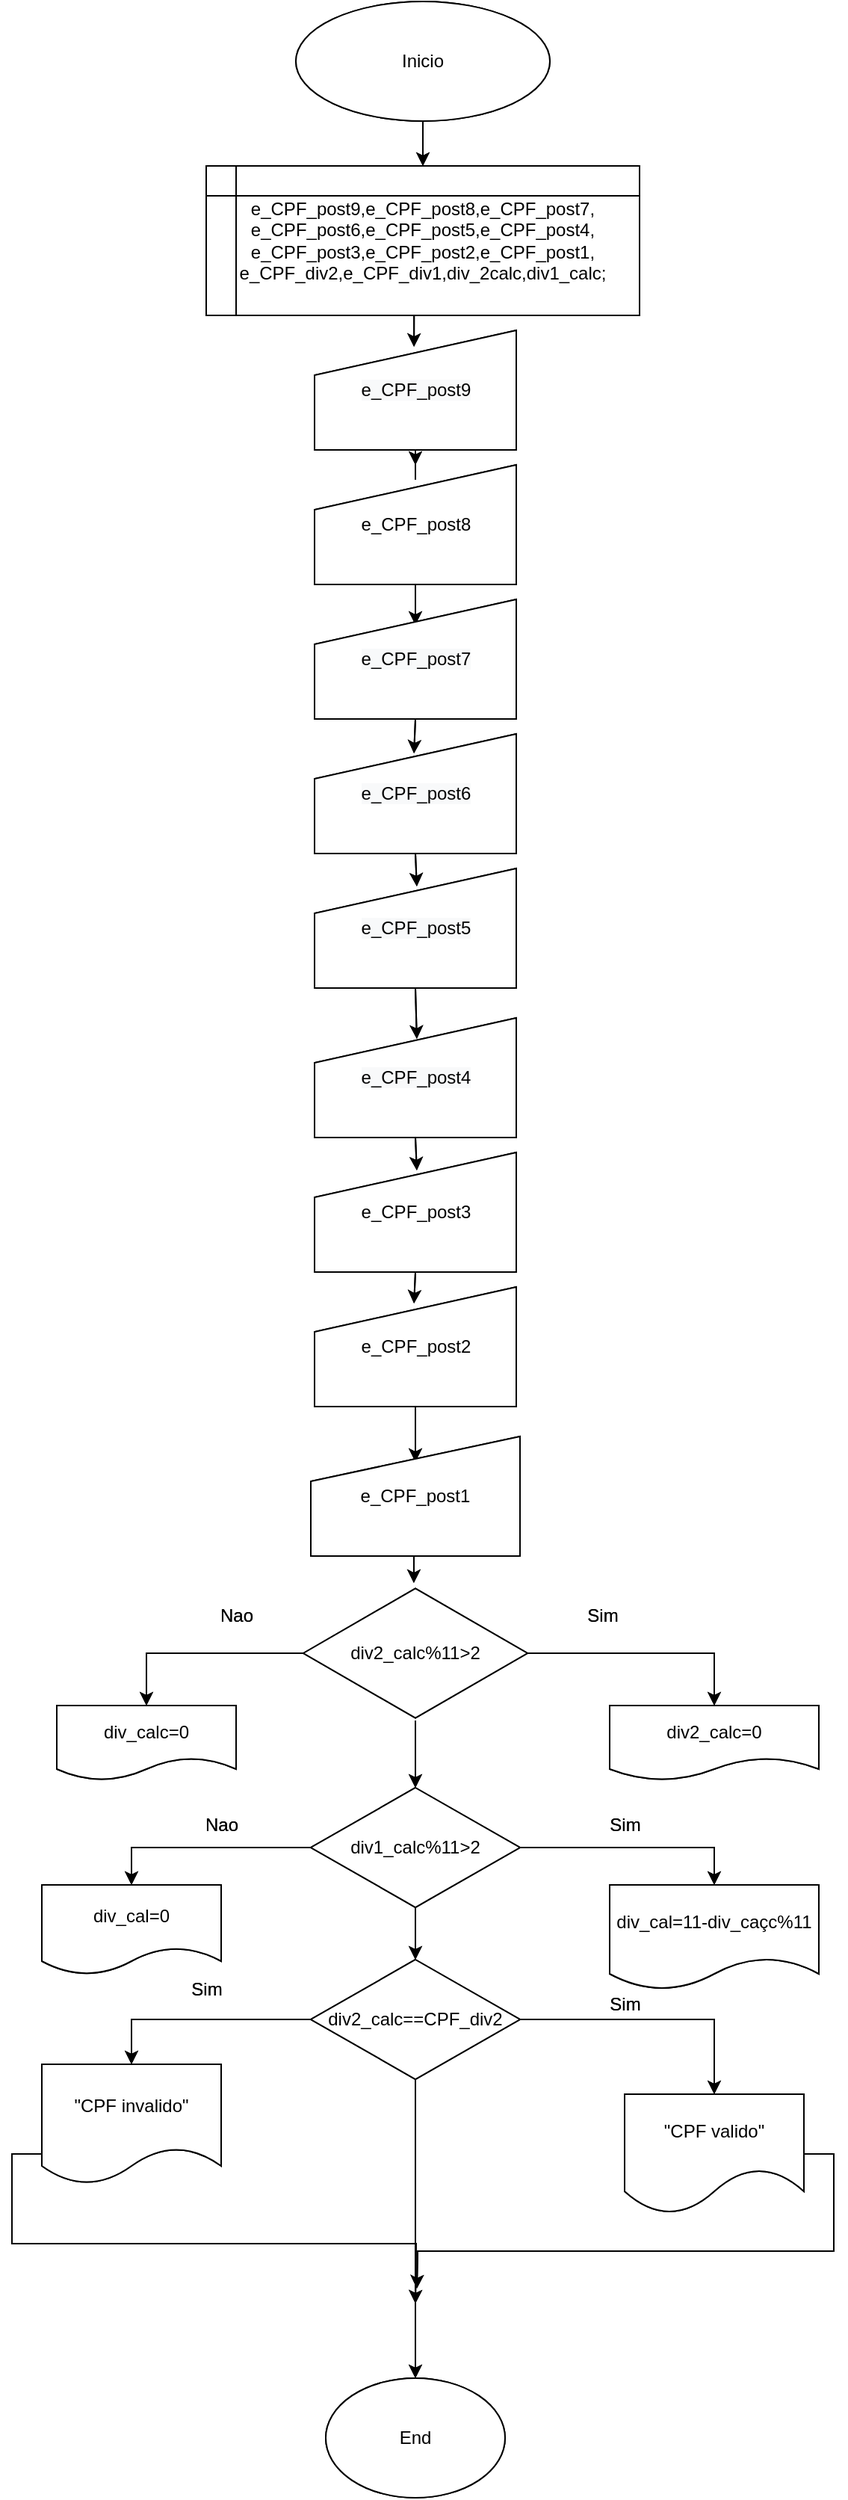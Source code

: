 <mxfile version="14.4.7" type="device"><diagram name="Page-1" id="74e2e168-ea6b-b213-b513-2b3c1d86103e"><mxGraphModel dx="1108" dy="482" grid="1" gridSize="10" guides="1" tooltips="1" connect="1" arrows="1" fold="1" page="1" pageScale="1" pageWidth="1100" pageHeight="850" background="#ffffff" math="0" shadow="0"><root><mxCell id="0"/><mxCell id="1" parent="0"/><mxCell id="WYGYA28PINHt2LacTu_C-20" style="edgeStyle=orthogonalEdgeStyle;rounded=0;orthogonalLoop=1;jettySize=auto;html=1;exitX=0.5;exitY=1;exitDx=0;exitDy=0;entryX=0.5;entryY=0;entryDx=0;entryDy=0;" parent="1" source="WYGYA28PINHt2LacTu_C-1" target="WYGYA28PINHt2LacTu_C-5" edge="1"><mxGeometry relative="1" as="geometry"/></mxCell><mxCell id="WYGYA28PINHt2LacTu_C-1" value="Inicio" style="ellipse;whiteSpace=wrap;html=1;" parent="1" vertex="1"><mxGeometry x="200" width="170" height="80" as="geometry"/></mxCell><mxCell id="WYGYA28PINHt2LacTu_C-21" style="edgeStyle=orthogonalEdgeStyle;rounded=0;orthogonalLoop=1;jettySize=auto;html=1;exitX=0.5;exitY=1;exitDx=0;exitDy=0;entryX=0.493;entryY=0.138;entryDx=0;entryDy=0;entryPerimeter=0;" parent="1" source="WYGYA28PINHt2LacTu_C-5" target="WYGYA28PINHt2LacTu_C-6" edge="1"><mxGeometry relative="1" as="geometry"/></mxCell><mxCell id="WYGYA28PINHt2LacTu_C-5" value="e_CPF_post9,e_CPF_post8,e_CPF_post7,&lt;br&gt;e_CPF_post6,e_CPF_post5,e_CPF_post4,&lt;br&gt;e_CPF_post3,e_CPF_post2,e_CPF_post1,&lt;br&gt;e_CPF_div2,e_CPF_div1,div_2calc,div1_calc;" style="shape=internalStorage;whiteSpace=wrap;html=1;backgroundOutline=1;" parent="1" vertex="1"><mxGeometry x="140" y="110" width="290" height="100" as="geometry"/></mxCell><mxCell id="WYGYA28PINHt2LacTu_C-22" style="edgeStyle=orthogonalEdgeStyle;rounded=0;orthogonalLoop=1;jettySize=auto;html=1;exitX=0.5;exitY=1;exitDx=0;exitDy=0;" parent="1" source="WYGYA28PINHt2LacTu_C-6" target="WYGYA28PINHt2LacTu_C-11" edge="1"><mxGeometry relative="1" as="geometry"/></mxCell><mxCell id="WYGYA28PINHt2LacTu_C-6" value="&#10;&#10;&lt;span style=&quot;color: rgb(0, 0, 0); font-family: helvetica; font-size: 12px; font-style: normal; font-weight: 400; letter-spacing: normal; text-align: center; text-indent: 0px; text-transform: none; word-spacing: 0px; background-color: rgb(248, 249, 250); display: inline; float: none;&quot;&gt;e_CPF_post9&lt;/span&gt;&#10;&#10;" style="shape=manualInput;whiteSpace=wrap;html=1;" parent="1" vertex="1"><mxGeometry x="212.5" y="220" width="135" height="80" as="geometry"/></mxCell><mxCell id="WYGYA28PINHt2LacTu_C-32" style="edgeStyle=orthogonalEdgeStyle;rounded=0;orthogonalLoop=1;jettySize=auto;html=1;exitX=0.5;exitY=1;exitDx=0;exitDy=0;entryX=0.5;entryY=0.213;entryDx=0;entryDy=0;entryPerimeter=0;" parent="1" source="WYGYA28PINHt2LacTu_C-7" target="WYGYA28PINHt2LacTu_C-16" edge="1"><mxGeometry relative="1" as="geometry"/></mxCell><mxCell id="WYGYA28PINHt2LacTu_C-7" value="e_CPF_post2" style="shape=manualInput;whiteSpace=wrap;html=1;" parent="1" vertex="1"><mxGeometry x="212.5" y="860" width="135" height="80" as="geometry"/></mxCell><mxCell id="WYGYA28PINHt2LacTu_C-25" style="edgeStyle=orthogonalEdgeStyle;rounded=0;orthogonalLoop=1;jettySize=auto;html=1;exitX=0.5;exitY=1;exitDx=0;exitDy=0;entryX=0.507;entryY=0.15;entryDx=0;entryDy=0;entryPerimeter=0;" parent="1" source="WYGYA28PINHt2LacTu_C-9" target="WYGYA28PINHt2LacTu_C-12" edge="1"><mxGeometry relative="1" as="geometry"/></mxCell><mxCell id="WYGYA28PINHt2LacTu_C-9" value="&#10;&#10;&lt;span style=&quot;color: rgb(0, 0, 0); font-family: helvetica; font-size: 12px; font-style: normal; font-weight: 400; letter-spacing: normal; text-align: center; text-indent: 0px; text-transform: none; word-spacing: 0px; background-color: rgb(248, 249, 250); display: inline; float: none;&quot;&gt;e_CPF_post6&lt;/span&gt;&#10;&#10;" style="shape=manualInput;whiteSpace=wrap;html=1;" parent="1" vertex="1"><mxGeometry x="212.5" y="490" width="135" height="80" as="geometry"/></mxCell><mxCell id="WYGYA28PINHt2LacTu_C-30" style="edgeStyle=orthogonalEdgeStyle;rounded=0;orthogonalLoop=1;jettySize=auto;html=1;exitX=0.5;exitY=1;exitDx=0;exitDy=0;entryX=0.507;entryY=0.15;entryDx=0;entryDy=0;entryPerimeter=0;" parent="1" source="WYGYA28PINHt2LacTu_C-10" target="WYGYA28PINHt2LacTu_C-14" edge="1"><mxGeometry relative="1" as="geometry"/></mxCell><mxCell id="WYGYA28PINHt2LacTu_C-10" value="&#10;&#10;&lt;span style=&quot;color: rgb(0, 0, 0); font-family: helvetica; font-size: 12px; font-style: normal; font-weight: 400; letter-spacing: normal; text-align: center; text-indent: 0px; text-transform: none; word-spacing: 0px; background-color: rgb(248, 249, 250); display: inline; float: none;&quot;&gt;e_CPF_post4&lt;/span&gt;&#10;&#10;" style="shape=manualInput;whiteSpace=wrap;html=1;" parent="1" vertex="1"><mxGeometry x="212.5" y="680" width="135" height="80" as="geometry"/></mxCell><mxCell id="WYGYA28PINHt2LacTu_C-23" style="edgeStyle=orthogonalEdgeStyle;rounded=0;orthogonalLoop=1;jettySize=auto;html=1;exitX=0.5;exitY=1;exitDx=0;exitDy=0;entryX=0.5;entryY=0.213;entryDx=0;entryDy=0;entryPerimeter=0;" parent="1" source="WYGYA28PINHt2LacTu_C-11" target="WYGYA28PINHt2LacTu_C-13" edge="1"><mxGeometry relative="1" as="geometry"/></mxCell><mxCell id="WYGYA28PINHt2LacTu_C-11" value="&lt;span&gt;e_CPF_post8&lt;/span&gt;" style="shape=manualInput;whiteSpace=wrap;html=1;" parent="1" vertex="1"><mxGeometry x="212.5" y="310" width="135" height="80" as="geometry"/></mxCell><mxCell id="WYGYA28PINHt2LacTu_C-28" style="edgeStyle=orthogonalEdgeStyle;rounded=0;orthogonalLoop=1;jettySize=auto;html=1;exitX=0.5;exitY=1;exitDx=0;exitDy=0;entryX=0.507;entryY=0.175;entryDx=0;entryDy=0;entryPerimeter=0;" parent="1" source="WYGYA28PINHt2LacTu_C-12" target="WYGYA28PINHt2LacTu_C-10" edge="1"><mxGeometry relative="1" as="geometry"/></mxCell><mxCell id="WYGYA28PINHt2LacTu_C-12" value="&#10;&#10;&lt;span style=&quot;color: rgb(0, 0, 0); font-family: helvetica; font-size: 12px; font-style: normal; font-weight: 400; letter-spacing: normal; text-align: center; text-indent: 0px; text-transform: none; word-spacing: 0px; background-color: rgb(248, 249, 250); display: inline; float: none;&quot;&gt;e_CPF_post5&lt;/span&gt;&#10;&#10;" style="shape=manualInput;whiteSpace=wrap;html=1;" parent="1" vertex="1"><mxGeometry x="212.5" y="580" width="135" height="80" as="geometry"/></mxCell><mxCell id="WYGYA28PINHt2LacTu_C-24" style="edgeStyle=orthogonalEdgeStyle;rounded=0;orthogonalLoop=1;jettySize=auto;html=1;exitX=0.5;exitY=1;exitDx=0;exitDy=0;entryX=0.493;entryY=0.163;entryDx=0;entryDy=0;entryPerimeter=0;" parent="1" source="WYGYA28PINHt2LacTu_C-13" target="WYGYA28PINHt2LacTu_C-9" edge="1"><mxGeometry relative="1" as="geometry"/></mxCell><mxCell id="WYGYA28PINHt2LacTu_C-13" value="&#10;&#10;&lt;span style=&quot;color: rgb(0, 0, 0); font-family: helvetica; font-size: 12px; font-style: normal; font-weight: 400; letter-spacing: normal; text-align: center; text-indent: 0px; text-transform: none; word-spacing: 0px; background-color: rgb(248, 249, 250); display: inline; float: none;&quot;&gt;e_CPF_post7&lt;/span&gt;&#10;&#10;" style="shape=manualInput;whiteSpace=wrap;html=1;" parent="1" vertex="1"><mxGeometry x="212.5" y="400" width="135" height="80" as="geometry"/></mxCell><mxCell id="WYGYA28PINHt2LacTu_C-31" style="edgeStyle=orthogonalEdgeStyle;rounded=0;orthogonalLoop=1;jettySize=auto;html=1;exitX=0.5;exitY=1;exitDx=0;exitDy=0;entryX=0.493;entryY=0.138;entryDx=0;entryDy=0;entryPerimeter=0;" parent="1" source="WYGYA28PINHt2LacTu_C-14" target="WYGYA28PINHt2LacTu_C-7" edge="1"><mxGeometry relative="1" as="geometry"/></mxCell><mxCell id="WYGYA28PINHt2LacTu_C-14" value="e_CPF_post3" style="shape=manualInput;whiteSpace=wrap;html=1;" parent="1" vertex="1"><mxGeometry x="212.5" y="770" width="135" height="80" as="geometry"/></mxCell><mxCell id="WYGYA28PINHt2LacTu_C-33" style="edgeStyle=orthogonalEdgeStyle;rounded=0;orthogonalLoop=1;jettySize=auto;html=1;exitX=0.5;exitY=1;exitDx=0;exitDy=0;entryX=0.493;entryY=-0.022;entryDx=0;entryDy=0;entryPerimeter=0;" parent="1" source="WYGYA28PINHt2LacTu_C-16" target="WYGYA28PINHt2LacTu_C-18" edge="1"><mxGeometry relative="1" as="geometry"/></mxCell><mxCell id="WYGYA28PINHt2LacTu_C-16" value="e_CPF_post1" style="shape=manualInput;whiteSpace=wrap;html=1;" parent="1" vertex="1"><mxGeometry x="210" y="960" width="140" height="80" as="geometry"/></mxCell><mxCell id="WYGYA28PINHt2LacTu_C-34" style="edgeStyle=orthogonalEdgeStyle;rounded=0;orthogonalLoop=1;jettySize=auto;html=1;entryX=0.5;entryY=0;entryDx=0;entryDy=0;" parent="1" source="WYGYA28PINHt2LacTu_C-18" target="WYGYA28PINHt2LacTu_C-19" edge="1"><mxGeometry relative="1" as="geometry"/></mxCell><mxCell id="WYGYA28PINHt2LacTu_C-40" style="edgeStyle=orthogonalEdgeStyle;rounded=0;orthogonalLoop=1;jettySize=auto;html=1;entryX=0.5;entryY=0;entryDx=0;entryDy=0;" parent="1" source="WYGYA28PINHt2LacTu_C-18" target="WYGYA28PINHt2LacTu_C-39" edge="1"><mxGeometry relative="1" as="geometry"/></mxCell><mxCell id="WYGYA28PINHt2LacTu_C-43" style="edgeStyle=orthogonalEdgeStyle;rounded=0;orthogonalLoop=1;jettySize=auto;html=1;" parent="1" source="WYGYA28PINHt2LacTu_C-18" target="WYGYA28PINHt2LacTu_C-41" edge="1"><mxGeometry relative="1" as="geometry"/></mxCell><mxCell id="WYGYA28PINHt2LacTu_C-18" value="div2_calc%11&amp;gt;2" style="html=1;whiteSpace=wrap;aspect=fixed;shape=isoRectangle;" parent="1" vertex="1"><mxGeometry x="205" y="1060" width="150" height="90" as="geometry"/></mxCell><mxCell id="WYGYA28PINHt2LacTu_C-19" value="div2_calc=0" style="shape=document;whiteSpace=wrap;html=1;boundedLbl=1;" parent="1" vertex="1"><mxGeometry x="410" y="1140" width="140" height="50" as="geometry"/></mxCell><mxCell id="WYGYA28PINHt2LacTu_C-37" value="Sim" style="text;html=1;align=center;verticalAlign=middle;resizable=0;points=[];autosize=1;" parent="1" vertex="1"><mxGeometry x="385" y="1070" width="40" height="20" as="geometry"/></mxCell><mxCell id="WYGYA28PINHt2LacTu_C-38" value="Nao" style="text;html=1;align=center;verticalAlign=middle;resizable=0;points=[];autosize=1;" parent="1" vertex="1"><mxGeometry x="140" y="1070" width="40" height="20" as="geometry"/></mxCell><mxCell id="WYGYA28PINHt2LacTu_C-39" value="div_calc=0" style="shape=document;whiteSpace=wrap;html=1;boundedLbl=1;" parent="1" vertex="1"><mxGeometry x="40" y="1140" width="120" height="50" as="geometry"/></mxCell><mxCell id="WYGYA28PINHt2LacTu_C-50" style="edgeStyle=orthogonalEdgeStyle;rounded=0;orthogonalLoop=1;jettySize=auto;html=1;entryX=0.5;entryY=0;entryDx=0;entryDy=0;" parent="1" source="WYGYA28PINHt2LacTu_C-41" target="WYGYA28PINHt2LacTu_C-45" edge="1"><mxGeometry relative="1" as="geometry"/></mxCell><mxCell id="WYGYA28PINHt2LacTu_C-51" style="edgeStyle=orthogonalEdgeStyle;rounded=0;orthogonalLoop=1;jettySize=auto;html=1;entryX=0.5;entryY=0;entryDx=0;entryDy=0;" parent="1" source="WYGYA28PINHt2LacTu_C-41" target="WYGYA28PINHt2LacTu_C-46" edge="1"><mxGeometry relative="1" as="geometry"/></mxCell><mxCell id="WYGYA28PINHt2LacTu_C-60" style="edgeStyle=orthogonalEdgeStyle;rounded=0;orthogonalLoop=1;jettySize=auto;html=1;entryX=0.5;entryY=0;entryDx=0;entryDy=0;" parent="1" source="WYGYA28PINHt2LacTu_C-41" target="WYGYA28PINHt2LacTu_C-52" edge="1"><mxGeometry relative="1" as="geometry"/></mxCell><mxCell id="WYGYA28PINHt2LacTu_C-41" value="div1_calc%11&amp;gt;2" style="rhombus;whiteSpace=wrap;html=1;" parent="1" vertex="1"><mxGeometry x="210" y="1195" width="140" height="80" as="geometry"/></mxCell><mxCell id="WYGYA28PINHt2LacTu_C-45" value="div_cal=11-div_caçc%11" style="shape=document;whiteSpace=wrap;html=1;boundedLbl=1;" parent="1" vertex="1"><mxGeometry x="410" y="1260" width="140" height="70" as="geometry"/></mxCell><mxCell id="WYGYA28PINHt2LacTu_C-46" value="div_cal=0" style="shape=document;whiteSpace=wrap;html=1;boundedLbl=1;" parent="1" vertex="1"><mxGeometry x="30" y="1260" width="120" height="60" as="geometry"/></mxCell><mxCell id="WYGYA28PINHt2LacTu_C-47" value="Sim" style="text;html=1;align=center;verticalAlign=middle;resizable=0;points=[];autosize=1;" parent="1" vertex="1"><mxGeometry x="400" y="1210" width="40" height="20" as="geometry"/></mxCell><mxCell id="WYGYA28PINHt2LacTu_C-49" value="Nao" style="text;html=1;align=center;verticalAlign=middle;resizable=0;points=[];autosize=1;" parent="1" vertex="1"><mxGeometry x="130" y="1210" width="40" height="20" as="geometry"/></mxCell><mxCell id="WYGYA28PINHt2LacTu_C-57" style="edgeStyle=orthogonalEdgeStyle;rounded=0;orthogonalLoop=1;jettySize=auto;html=1;entryX=0.5;entryY=0;entryDx=0;entryDy=0;" parent="1" source="WYGYA28PINHt2LacTu_C-52" target="WYGYA28PINHt2LacTu_C-54" edge="1"><mxGeometry relative="1" as="geometry"/></mxCell><mxCell id="WYGYA28PINHt2LacTu_C-58" style="edgeStyle=orthogonalEdgeStyle;rounded=0;orthogonalLoop=1;jettySize=auto;html=1;entryX=0.5;entryY=0;entryDx=0;entryDy=0;" parent="1" source="WYGYA28PINHt2LacTu_C-52" target="WYGYA28PINHt2LacTu_C-53" edge="1"><mxGeometry relative="1" as="geometry"/></mxCell><mxCell id="WYGYA28PINHt2LacTu_C-70" style="edgeStyle=orthogonalEdgeStyle;rounded=0;orthogonalLoop=1;jettySize=auto;html=1;" parent="1" source="WYGYA28PINHt2LacTu_C-52" edge="1"><mxGeometry relative="1" as="geometry"><mxPoint x="280" y="1590" as="targetPoint"/></mxGeometry></mxCell><mxCell id="WYGYA28PINHt2LacTu_C-52" value="div2_calc==CPF_div2" style="rhombus;whiteSpace=wrap;html=1;" parent="1" vertex="1"><mxGeometry x="210" y="1310" width="140" height="80" as="geometry"/></mxCell><mxCell id="WYGYA28PINHt2LacTu_C-71" style="edgeStyle=orthogonalEdgeStyle;rounded=0;orthogonalLoop=1;jettySize=auto;html=1;exitX=0;exitY=0.75;exitDx=0;exitDy=0;" parent="1" source="WYGYA28PINHt2LacTu_C-53" edge="1"><mxGeometry relative="1" as="geometry"><mxPoint x="280" y="1540" as="targetPoint"/></mxGeometry></mxCell><mxCell id="WYGYA28PINHt2LacTu_C-53" value="&quot;CPF invalido&quot;" style="shape=document;whiteSpace=wrap;html=1;boundedLbl=1;" parent="1" vertex="1"><mxGeometry x="30" y="1380" width="120" height="80" as="geometry"/></mxCell><mxCell id="WYGYA28PINHt2LacTu_C-69" style="edgeStyle=orthogonalEdgeStyle;rounded=0;orthogonalLoop=1;jettySize=auto;html=1;exitX=1;exitY=0.5;exitDx=0;exitDy=0;" parent="1" source="WYGYA28PINHt2LacTu_C-54" edge="1"><mxGeometry relative="1" as="geometry"><mxPoint x="281" y="1530" as="targetPoint"/></mxGeometry></mxCell><mxCell id="WYGYA28PINHt2LacTu_C-54" value="&quot;CPF valido&quot;" style="shape=document;whiteSpace=wrap;html=1;boundedLbl=1;size=0.375;" parent="1" vertex="1"><mxGeometry x="420" y="1400" width="120" height="80" as="geometry"/></mxCell><mxCell id="WYGYA28PINHt2LacTu_C-55" value="Sim" style="text;html=1;align=center;verticalAlign=middle;resizable=0;points=[];autosize=1;" parent="1" vertex="1"><mxGeometry x="120" y="1320" width="40" height="20" as="geometry"/></mxCell><mxCell id="WYGYA28PINHt2LacTu_C-56" value="Sim" style="text;html=1;align=center;verticalAlign=middle;resizable=0;points=[];autosize=1;" parent="1" vertex="1"><mxGeometry x="400" y="1330" width="40" height="20" as="geometry"/></mxCell><mxCell id="WYGYA28PINHt2LacTu_C-61" value="End" style="ellipse;whiteSpace=wrap;html=1;" parent="1" vertex="1"><mxGeometry x="220" y="1590" width="120" height="80" as="geometry"/></mxCell><mxCell id="KmOpWwDaGiVpLfKYoBK9-1" style="edgeStyle=orthogonalEdgeStyle;rounded=0;orthogonalLoop=1;jettySize=auto;html=1;exitX=0.5;exitY=1;exitDx=0;exitDy=0;entryX=0.5;entryY=0;entryDx=0;entryDy=0;" edge="1" parent="1" source="KmOpWwDaGiVpLfKYoBK9-2" target="KmOpWwDaGiVpLfKYoBK9-4"><mxGeometry relative="1" as="geometry"/></mxCell><mxCell id="KmOpWwDaGiVpLfKYoBK9-2" value="Inicio" style="ellipse;whiteSpace=wrap;html=1;" vertex="1" parent="1"><mxGeometry x="200" width="170" height="80" as="geometry"/></mxCell><mxCell id="KmOpWwDaGiVpLfKYoBK9-3" style="edgeStyle=orthogonalEdgeStyle;rounded=0;orthogonalLoop=1;jettySize=auto;html=1;exitX=0.5;exitY=1;exitDx=0;exitDy=0;entryX=0.493;entryY=0.138;entryDx=0;entryDy=0;entryPerimeter=0;" edge="1" parent="1" source="KmOpWwDaGiVpLfKYoBK9-4" target="KmOpWwDaGiVpLfKYoBK9-6"><mxGeometry relative="1" as="geometry"/></mxCell><mxCell id="KmOpWwDaGiVpLfKYoBK9-4" value="e_CPF_post9,e_CPF_post8,e_CPF_post7,&lt;br&gt;e_CPF_post6,e_CPF_post5,e_CPF_post4,&lt;br&gt;e_CPF_post3,e_CPF_post2,e_CPF_post1,&lt;br&gt;e_CPF_div2,e_CPF_div1,div_2calc,div1_calc;" style="shape=internalStorage;whiteSpace=wrap;html=1;backgroundOutline=1;" vertex="1" parent="1"><mxGeometry x="140" y="110" width="290" height="100" as="geometry"/></mxCell><mxCell id="KmOpWwDaGiVpLfKYoBK9-5" style="edgeStyle=orthogonalEdgeStyle;rounded=0;orthogonalLoop=1;jettySize=auto;html=1;exitX=0.5;exitY=1;exitDx=0;exitDy=0;" edge="1" parent="1" source="KmOpWwDaGiVpLfKYoBK9-6" target="KmOpWwDaGiVpLfKYoBK9-14"><mxGeometry relative="1" as="geometry"/></mxCell><mxCell id="KmOpWwDaGiVpLfKYoBK9-6" value="&#10;&#10;&lt;span style=&quot;color: rgb(0, 0, 0); font-family: helvetica; font-size: 12px; font-style: normal; font-weight: 400; letter-spacing: normal; text-align: center; text-indent: 0px; text-transform: none; word-spacing: 0px; background-color: rgb(248, 249, 250); display: inline; float: none;&quot;&gt;e_CPF_post9&lt;/span&gt;&#10;&#10;" style="shape=manualInput;whiteSpace=wrap;html=1;" vertex="1" parent="1"><mxGeometry x="212.5" y="220" width="135" height="80" as="geometry"/></mxCell><mxCell id="KmOpWwDaGiVpLfKYoBK9-7" style="edgeStyle=orthogonalEdgeStyle;rounded=0;orthogonalLoop=1;jettySize=auto;html=1;exitX=0.5;exitY=1;exitDx=0;exitDy=0;entryX=0.5;entryY=0.213;entryDx=0;entryDy=0;entryPerimeter=0;" edge="1" parent="1" source="KmOpWwDaGiVpLfKYoBK9-8" target="KmOpWwDaGiVpLfKYoBK9-22"><mxGeometry relative="1" as="geometry"/></mxCell><mxCell id="KmOpWwDaGiVpLfKYoBK9-8" value="e_CPF_post2" style="shape=manualInput;whiteSpace=wrap;html=1;" vertex="1" parent="1"><mxGeometry x="212.5" y="860" width="135" height="80" as="geometry"/></mxCell><mxCell id="KmOpWwDaGiVpLfKYoBK9-9" style="edgeStyle=orthogonalEdgeStyle;rounded=0;orthogonalLoop=1;jettySize=auto;html=1;exitX=0.5;exitY=1;exitDx=0;exitDy=0;entryX=0.507;entryY=0.15;entryDx=0;entryDy=0;entryPerimeter=0;" edge="1" parent="1" source="KmOpWwDaGiVpLfKYoBK9-10" target="KmOpWwDaGiVpLfKYoBK9-16"><mxGeometry relative="1" as="geometry"/></mxCell><mxCell id="KmOpWwDaGiVpLfKYoBK9-10" value="&#10;&#10;&lt;span style=&quot;color: rgb(0, 0, 0); font-family: helvetica; font-size: 12px; font-style: normal; font-weight: 400; letter-spacing: normal; text-align: center; text-indent: 0px; text-transform: none; word-spacing: 0px; background-color: rgb(248, 249, 250); display: inline; float: none;&quot;&gt;e_CPF_post6&lt;/span&gt;&#10;&#10;" style="shape=manualInput;whiteSpace=wrap;html=1;" vertex="1" parent="1"><mxGeometry x="212.5" y="490" width="135" height="80" as="geometry"/></mxCell><mxCell id="KmOpWwDaGiVpLfKYoBK9-11" style="edgeStyle=orthogonalEdgeStyle;rounded=0;orthogonalLoop=1;jettySize=auto;html=1;exitX=0.5;exitY=1;exitDx=0;exitDy=0;entryX=0.507;entryY=0.15;entryDx=0;entryDy=0;entryPerimeter=0;" edge="1" parent="1" source="KmOpWwDaGiVpLfKYoBK9-12" target="KmOpWwDaGiVpLfKYoBK9-20"><mxGeometry relative="1" as="geometry"/></mxCell><mxCell id="KmOpWwDaGiVpLfKYoBK9-12" value="&#10;&#10;&lt;span style=&quot;color: rgb(0, 0, 0); font-family: helvetica; font-size: 12px; font-style: normal; font-weight: 400; letter-spacing: normal; text-align: center; text-indent: 0px; text-transform: none; word-spacing: 0px; background-color: rgb(248, 249, 250); display: inline; float: none;&quot;&gt;e_CPF_post4&lt;/span&gt;&#10;&#10;" style="shape=manualInput;whiteSpace=wrap;html=1;" vertex="1" parent="1"><mxGeometry x="212.5" y="680" width="135" height="80" as="geometry"/></mxCell><mxCell id="KmOpWwDaGiVpLfKYoBK9-13" style="edgeStyle=orthogonalEdgeStyle;rounded=0;orthogonalLoop=1;jettySize=auto;html=1;exitX=0.5;exitY=1;exitDx=0;exitDy=0;entryX=0.5;entryY=0.213;entryDx=0;entryDy=0;entryPerimeter=0;" edge="1" parent="1" source="KmOpWwDaGiVpLfKYoBK9-14" target="KmOpWwDaGiVpLfKYoBK9-18"><mxGeometry relative="1" as="geometry"/></mxCell><mxCell id="KmOpWwDaGiVpLfKYoBK9-14" value="&lt;span&gt;e_CPF_post8&lt;/span&gt;" style="shape=manualInput;whiteSpace=wrap;html=1;" vertex="1" parent="1"><mxGeometry x="212.5" y="310" width="135" height="80" as="geometry"/></mxCell><mxCell id="KmOpWwDaGiVpLfKYoBK9-15" style="edgeStyle=orthogonalEdgeStyle;rounded=0;orthogonalLoop=1;jettySize=auto;html=1;exitX=0.5;exitY=1;exitDx=0;exitDy=0;entryX=0.507;entryY=0.175;entryDx=0;entryDy=0;entryPerimeter=0;" edge="1" parent="1" source="KmOpWwDaGiVpLfKYoBK9-16" target="KmOpWwDaGiVpLfKYoBK9-12"><mxGeometry relative="1" as="geometry"/></mxCell><mxCell id="KmOpWwDaGiVpLfKYoBK9-16" value="&#10;&#10;&lt;span style=&quot;color: rgb(0, 0, 0); font-family: helvetica; font-size: 12px; font-style: normal; font-weight: 400; letter-spacing: normal; text-align: center; text-indent: 0px; text-transform: none; word-spacing: 0px; background-color: rgb(248, 249, 250); display: inline; float: none;&quot;&gt;e_CPF_post5&lt;/span&gt;&#10;&#10;" style="shape=manualInput;whiteSpace=wrap;html=1;" vertex="1" parent="1"><mxGeometry x="212.5" y="580" width="135" height="80" as="geometry"/></mxCell><mxCell id="KmOpWwDaGiVpLfKYoBK9-17" style="edgeStyle=orthogonalEdgeStyle;rounded=0;orthogonalLoop=1;jettySize=auto;html=1;exitX=0.5;exitY=1;exitDx=0;exitDy=0;entryX=0.493;entryY=0.163;entryDx=0;entryDy=0;entryPerimeter=0;" edge="1" parent="1" source="KmOpWwDaGiVpLfKYoBK9-18" target="KmOpWwDaGiVpLfKYoBK9-10"><mxGeometry relative="1" as="geometry"/></mxCell><mxCell id="KmOpWwDaGiVpLfKYoBK9-18" value="&#10;&#10;&lt;span style=&quot;color: rgb(0, 0, 0); font-family: helvetica; font-size: 12px; font-style: normal; font-weight: 400; letter-spacing: normal; text-align: center; text-indent: 0px; text-transform: none; word-spacing: 0px; background-color: rgb(248, 249, 250); display: inline; float: none;&quot;&gt;e_CPF_post7&lt;/span&gt;&#10;&#10;" style="shape=manualInput;whiteSpace=wrap;html=1;" vertex="1" parent="1"><mxGeometry x="212.5" y="400" width="135" height="80" as="geometry"/></mxCell><mxCell id="KmOpWwDaGiVpLfKYoBK9-19" style="edgeStyle=orthogonalEdgeStyle;rounded=0;orthogonalLoop=1;jettySize=auto;html=1;exitX=0.5;exitY=1;exitDx=0;exitDy=0;entryX=0.493;entryY=0.138;entryDx=0;entryDy=0;entryPerimeter=0;" edge="1" parent="1" source="KmOpWwDaGiVpLfKYoBK9-20" target="KmOpWwDaGiVpLfKYoBK9-8"><mxGeometry relative="1" as="geometry"/></mxCell><mxCell id="KmOpWwDaGiVpLfKYoBK9-20" value="e_CPF_post3" style="shape=manualInput;whiteSpace=wrap;html=1;" vertex="1" parent="1"><mxGeometry x="212.5" y="770" width="135" height="80" as="geometry"/></mxCell><mxCell id="KmOpWwDaGiVpLfKYoBK9-21" style="edgeStyle=orthogonalEdgeStyle;rounded=0;orthogonalLoop=1;jettySize=auto;html=1;exitX=0.5;exitY=1;exitDx=0;exitDy=0;entryX=0.493;entryY=-0.022;entryDx=0;entryDy=0;entryPerimeter=0;" edge="1" parent="1" source="KmOpWwDaGiVpLfKYoBK9-22" target="KmOpWwDaGiVpLfKYoBK9-26"><mxGeometry relative="1" as="geometry"/></mxCell><mxCell id="KmOpWwDaGiVpLfKYoBK9-22" value="e_CPF_post1" style="shape=manualInput;whiteSpace=wrap;html=1;" vertex="1" parent="1"><mxGeometry x="210" y="960" width="140" height="80" as="geometry"/></mxCell><mxCell id="KmOpWwDaGiVpLfKYoBK9-23" style="edgeStyle=orthogonalEdgeStyle;rounded=0;orthogonalLoop=1;jettySize=auto;html=1;entryX=0.5;entryY=0;entryDx=0;entryDy=0;" edge="1" parent="1" source="KmOpWwDaGiVpLfKYoBK9-26" target="KmOpWwDaGiVpLfKYoBK9-27"><mxGeometry relative="1" as="geometry"/></mxCell><mxCell id="KmOpWwDaGiVpLfKYoBK9-24" style="edgeStyle=orthogonalEdgeStyle;rounded=0;orthogonalLoop=1;jettySize=auto;html=1;entryX=0.5;entryY=0;entryDx=0;entryDy=0;" edge="1" parent="1" source="KmOpWwDaGiVpLfKYoBK9-26" target="KmOpWwDaGiVpLfKYoBK9-30"><mxGeometry relative="1" as="geometry"/></mxCell><mxCell id="KmOpWwDaGiVpLfKYoBK9-25" style="edgeStyle=orthogonalEdgeStyle;rounded=0;orthogonalLoop=1;jettySize=auto;html=1;" edge="1" parent="1" source="KmOpWwDaGiVpLfKYoBK9-26" target="KmOpWwDaGiVpLfKYoBK9-34"><mxGeometry relative="1" as="geometry"/></mxCell><mxCell id="KmOpWwDaGiVpLfKYoBK9-26" value="div2_calc%11&amp;gt;2" style="html=1;whiteSpace=wrap;aspect=fixed;shape=isoRectangle;" vertex="1" parent="1"><mxGeometry x="205" y="1060" width="150" height="90" as="geometry"/></mxCell><mxCell id="KmOpWwDaGiVpLfKYoBK9-27" value="div2_calc=0" style="shape=document;whiteSpace=wrap;html=1;boundedLbl=1;" vertex="1" parent="1"><mxGeometry x="410" y="1140" width="140" height="50" as="geometry"/></mxCell><mxCell id="KmOpWwDaGiVpLfKYoBK9-28" value="Sim" style="text;html=1;align=center;verticalAlign=middle;resizable=0;points=[];autosize=1;" vertex="1" parent="1"><mxGeometry x="385" y="1070" width="40" height="20" as="geometry"/></mxCell><mxCell id="KmOpWwDaGiVpLfKYoBK9-29" value="Nao" style="text;html=1;align=center;verticalAlign=middle;resizable=0;points=[];autosize=1;" vertex="1" parent="1"><mxGeometry x="140" y="1070" width="40" height="20" as="geometry"/></mxCell><mxCell id="KmOpWwDaGiVpLfKYoBK9-30" value="div_calc=0" style="shape=document;whiteSpace=wrap;html=1;boundedLbl=1;" vertex="1" parent="1"><mxGeometry x="40" y="1140" width="120" height="50" as="geometry"/></mxCell><mxCell id="KmOpWwDaGiVpLfKYoBK9-31" style="edgeStyle=orthogonalEdgeStyle;rounded=0;orthogonalLoop=1;jettySize=auto;html=1;entryX=0.5;entryY=0;entryDx=0;entryDy=0;" edge="1" parent="1" source="KmOpWwDaGiVpLfKYoBK9-34" target="KmOpWwDaGiVpLfKYoBK9-35"><mxGeometry relative="1" as="geometry"/></mxCell><mxCell id="KmOpWwDaGiVpLfKYoBK9-32" style="edgeStyle=orthogonalEdgeStyle;rounded=0;orthogonalLoop=1;jettySize=auto;html=1;entryX=0.5;entryY=0;entryDx=0;entryDy=0;" edge="1" parent="1" source="KmOpWwDaGiVpLfKYoBK9-34" target="KmOpWwDaGiVpLfKYoBK9-36"><mxGeometry relative="1" as="geometry"/></mxCell><mxCell id="KmOpWwDaGiVpLfKYoBK9-33" style="edgeStyle=orthogonalEdgeStyle;rounded=0;orthogonalLoop=1;jettySize=auto;html=1;entryX=0.5;entryY=0;entryDx=0;entryDy=0;" edge="1" parent="1" source="KmOpWwDaGiVpLfKYoBK9-34" target="KmOpWwDaGiVpLfKYoBK9-42"><mxGeometry relative="1" as="geometry"/></mxCell><mxCell id="KmOpWwDaGiVpLfKYoBK9-34" value="div1_calc%11&amp;gt;2" style="rhombus;whiteSpace=wrap;html=1;" vertex="1" parent="1"><mxGeometry x="210" y="1195" width="140" height="80" as="geometry"/></mxCell><mxCell id="KmOpWwDaGiVpLfKYoBK9-35" value="div_cal=11-div_caçc%11" style="shape=document;whiteSpace=wrap;html=1;boundedLbl=1;" vertex="1" parent="1"><mxGeometry x="410" y="1260" width="140" height="70" as="geometry"/></mxCell><mxCell id="KmOpWwDaGiVpLfKYoBK9-36" value="div_cal=0" style="shape=document;whiteSpace=wrap;html=1;boundedLbl=1;" vertex="1" parent="1"><mxGeometry x="30" y="1260" width="120" height="60" as="geometry"/></mxCell><mxCell id="KmOpWwDaGiVpLfKYoBK9-37" value="Sim" style="text;html=1;align=center;verticalAlign=middle;resizable=0;points=[];autosize=1;" vertex="1" parent="1"><mxGeometry x="400" y="1210" width="40" height="20" as="geometry"/></mxCell><mxCell id="KmOpWwDaGiVpLfKYoBK9-38" value="Nao" style="text;html=1;align=center;verticalAlign=middle;resizable=0;points=[];autosize=1;" vertex="1" parent="1"><mxGeometry x="130" y="1210" width="40" height="20" as="geometry"/></mxCell><mxCell id="KmOpWwDaGiVpLfKYoBK9-39" style="edgeStyle=orthogonalEdgeStyle;rounded=0;orthogonalLoop=1;jettySize=auto;html=1;entryX=0.5;entryY=0;entryDx=0;entryDy=0;" edge="1" parent="1" source="KmOpWwDaGiVpLfKYoBK9-42" target="KmOpWwDaGiVpLfKYoBK9-46"><mxGeometry relative="1" as="geometry"/></mxCell><mxCell id="KmOpWwDaGiVpLfKYoBK9-40" style="edgeStyle=orthogonalEdgeStyle;rounded=0;orthogonalLoop=1;jettySize=auto;html=1;entryX=0.5;entryY=0;entryDx=0;entryDy=0;" edge="1" parent="1" source="KmOpWwDaGiVpLfKYoBK9-42" target="KmOpWwDaGiVpLfKYoBK9-44"><mxGeometry relative="1" as="geometry"/></mxCell><mxCell id="KmOpWwDaGiVpLfKYoBK9-41" style="edgeStyle=orthogonalEdgeStyle;rounded=0;orthogonalLoop=1;jettySize=auto;html=1;" edge="1" parent="1" source="KmOpWwDaGiVpLfKYoBK9-42"><mxGeometry relative="1" as="geometry"><mxPoint x="280" y="1590" as="targetPoint"/></mxGeometry></mxCell><mxCell id="KmOpWwDaGiVpLfKYoBK9-42" value="div2_calc==CPF_div2" style="rhombus;whiteSpace=wrap;html=1;" vertex="1" parent="1"><mxGeometry x="210" y="1310" width="140" height="80" as="geometry"/></mxCell><mxCell id="KmOpWwDaGiVpLfKYoBK9-43" style="edgeStyle=orthogonalEdgeStyle;rounded=0;orthogonalLoop=1;jettySize=auto;html=1;exitX=0;exitY=0.75;exitDx=0;exitDy=0;" edge="1" parent="1" source="KmOpWwDaGiVpLfKYoBK9-44"><mxGeometry relative="1" as="geometry"><mxPoint x="280" y="1540" as="targetPoint"/></mxGeometry></mxCell><mxCell id="KmOpWwDaGiVpLfKYoBK9-44" value="&quot;CPF invalido&quot;" style="shape=document;whiteSpace=wrap;html=1;boundedLbl=1;" vertex="1" parent="1"><mxGeometry x="30" y="1380" width="120" height="80" as="geometry"/></mxCell><mxCell id="KmOpWwDaGiVpLfKYoBK9-45" style="edgeStyle=orthogonalEdgeStyle;rounded=0;orthogonalLoop=1;jettySize=auto;html=1;exitX=1;exitY=0.5;exitDx=0;exitDy=0;" edge="1" parent="1" source="KmOpWwDaGiVpLfKYoBK9-46"><mxGeometry relative="1" as="geometry"><mxPoint x="281" y="1530" as="targetPoint"/></mxGeometry></mxCell><mxCell id="KmOpWwDaGiVpLfKYoBK9-46" value="&quot;CPF valido&quot;" style="shape=document;whiteSpace=wrap;html=1;boundedLbl=1;size=0.375;" vertex="1" parent="1"><mxGeometry x="420" y="1400" width="120" height="80" as="geometry"/></mxCell><mxCell id="KmOpWwDaGiVpLfKYoBK9-47" value="Sim" style="text;html=1;align=center;verticalAlign=middle;resizable=0;points=[];autosize=1;" vertex="1" parent="1"><mxGeometry x="120" y="1320" width="40" height="20" as="geometry"/></mxCell><mxCell id="KmOpWwDaGiVpLfKYoBK9-48" value="Sim" style="text;html=1;align=center;verticalAlign=middle;resizable=0;points=[];autosize=1;" vertex="1" parent="1"><mxGeometry x="400" y="1330" width="40" height="20" as="geometry"/></mxCell><mxCell id="KmOpWwDaGiVpLfKYoBK9-49" value="End" style="ellipse;whiteSpace=wrap;html=1;" vertex="1" parent="1"><mxGeometry x="220" y="1590" width="120" height="80" as="geometry"/></mxCell></root></mxGraphModel></diagram></mxfile>